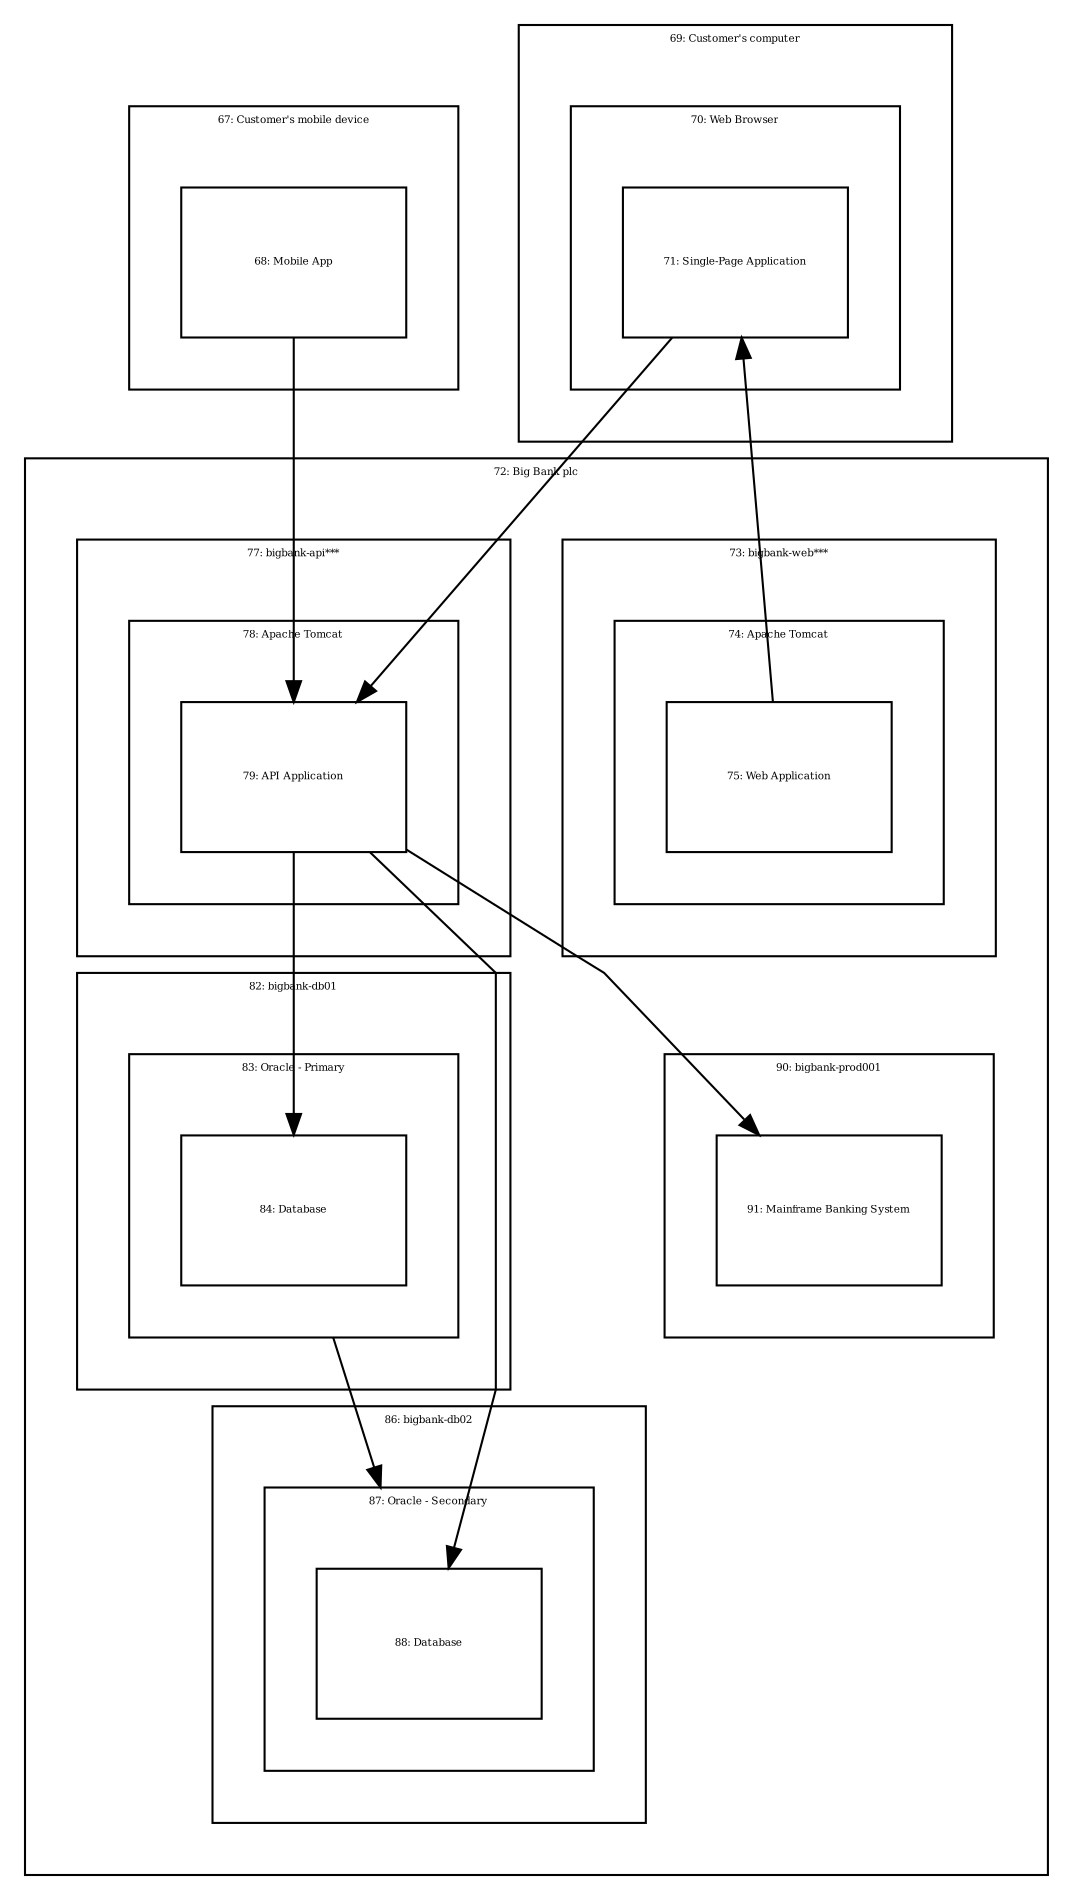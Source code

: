 digraph {
  compound=true
  graph [splines=polyline,rankdir=TB,ranksep=1.0,nodesep=1.0,fontsize=5]
  node [shape=box,fontsize=5]
  edge []

subgraph cluster_67 {
  margin=25
  label="67: Customer's mobile device"
  68 [width=1.500000,height=1.000000,fixedsize=true,id=68,label="68: Mobile App"]
}
subgraph cluster_69 {
  margin=25
  label="69: Customer's computer"
  subgraph cluster_70 {
    margin=25
    label="70: Web Browser"
    71 [width=1.500000,height=1.000000,fixedsize=true,id=71,label="71: Single-Page Application"]
  }
}
subgraph cluster_72 {
  margin=25
  label="72: Big Bank plc"
  subgraph cluster_77 {
    margin=25
    label="77: bigbank-api***"
    subgraph cluster_78 {
      margin=25
      label="78: Apache Tomcat"
      79 [width=1.500000,height=1.000000,fixedsize=true,id=79,label="79: API Application"]
    }
  }
  subgraph cluster_82 {
    margin=25
    label="82: bigbank-db01"
    subgraph cluster_83 {
      margin=25
      label="83: Oracle - Primary"
      84 [width=1.500000,height=1.000000,fixedsize=true,id=84,label="84: Database"]
    }
  }
  subgraph cluster_86 {
    margin=25
    label="86: bigbank-db02"
    subgraph cluster_87 {
      margin=25
      label="87: Oracle - Secondary"
      88 [width=1.500000,height=1.000000,fixedsize=true,id=88,label="88: Database"]
    }
  }
  subgraph cluster_90 {
    margin=25
    label="90: bigbank-prod001"
    91 [width=1.500000,height=1.000000,fixedsize=true,id=91,label="91: Mainframe Banking System"]
  }
  subgraph cluster_73 {
    margin=25
    label="73: bigbank-web***"
    subgraph cluster_74 {
      margin=25
      label="74: Apache Tomcat"
      75 [width=1.500000,height=1.000000,fixedsize=true,id=75,label="75: Web Application"]
    }
  }
}

  84 -> 88 [id=93,ltail=cluster_83,lhead=cluster_87]
  68 -> 79 [id=80]
  79 -> 91 [id=92]
  71 -> 79 [id=81]
  75 -> 71 [id=76]
  79 -> 84 [id=85]
  79 -> 88 [id=89]
}